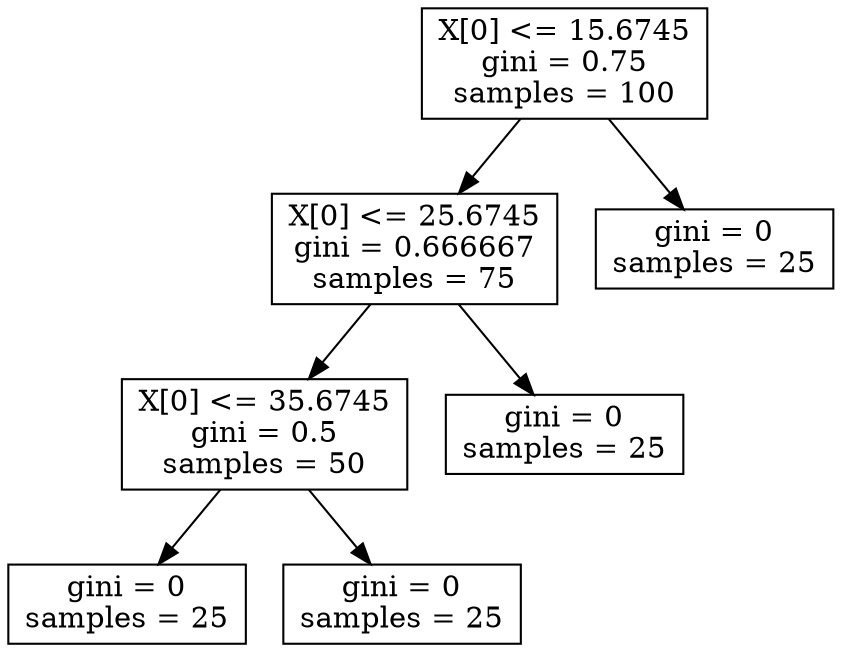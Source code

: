 digraph Tree {
node [shape=box]
0 [label="X[0] <= 15.6745\ngini = 0.75\nsamples = 100\n"] ;
0 -> 1 ;
0 -> 2 ;
1 [label="X[0] <= 25.6745\ngini = 0.666667\nsamples = 75\n"] ;
1 -> 3 ;
1 -> 4 ;
2 [label="gini = 0\nsamples = 25\n"] ;
3 [label="X[0] <= 35.6745\ngini = 0.5\nsamples = 50\n"] ;
3 -> 5 ;
3 -> 6 ;
4 [label="gini = 0\nsamples = 25\n"] ;
5 [label="gini = 0\nsamples = 25\n"] ;
6 [label="gini = 0\nsamples = 25\n"] ;
}
